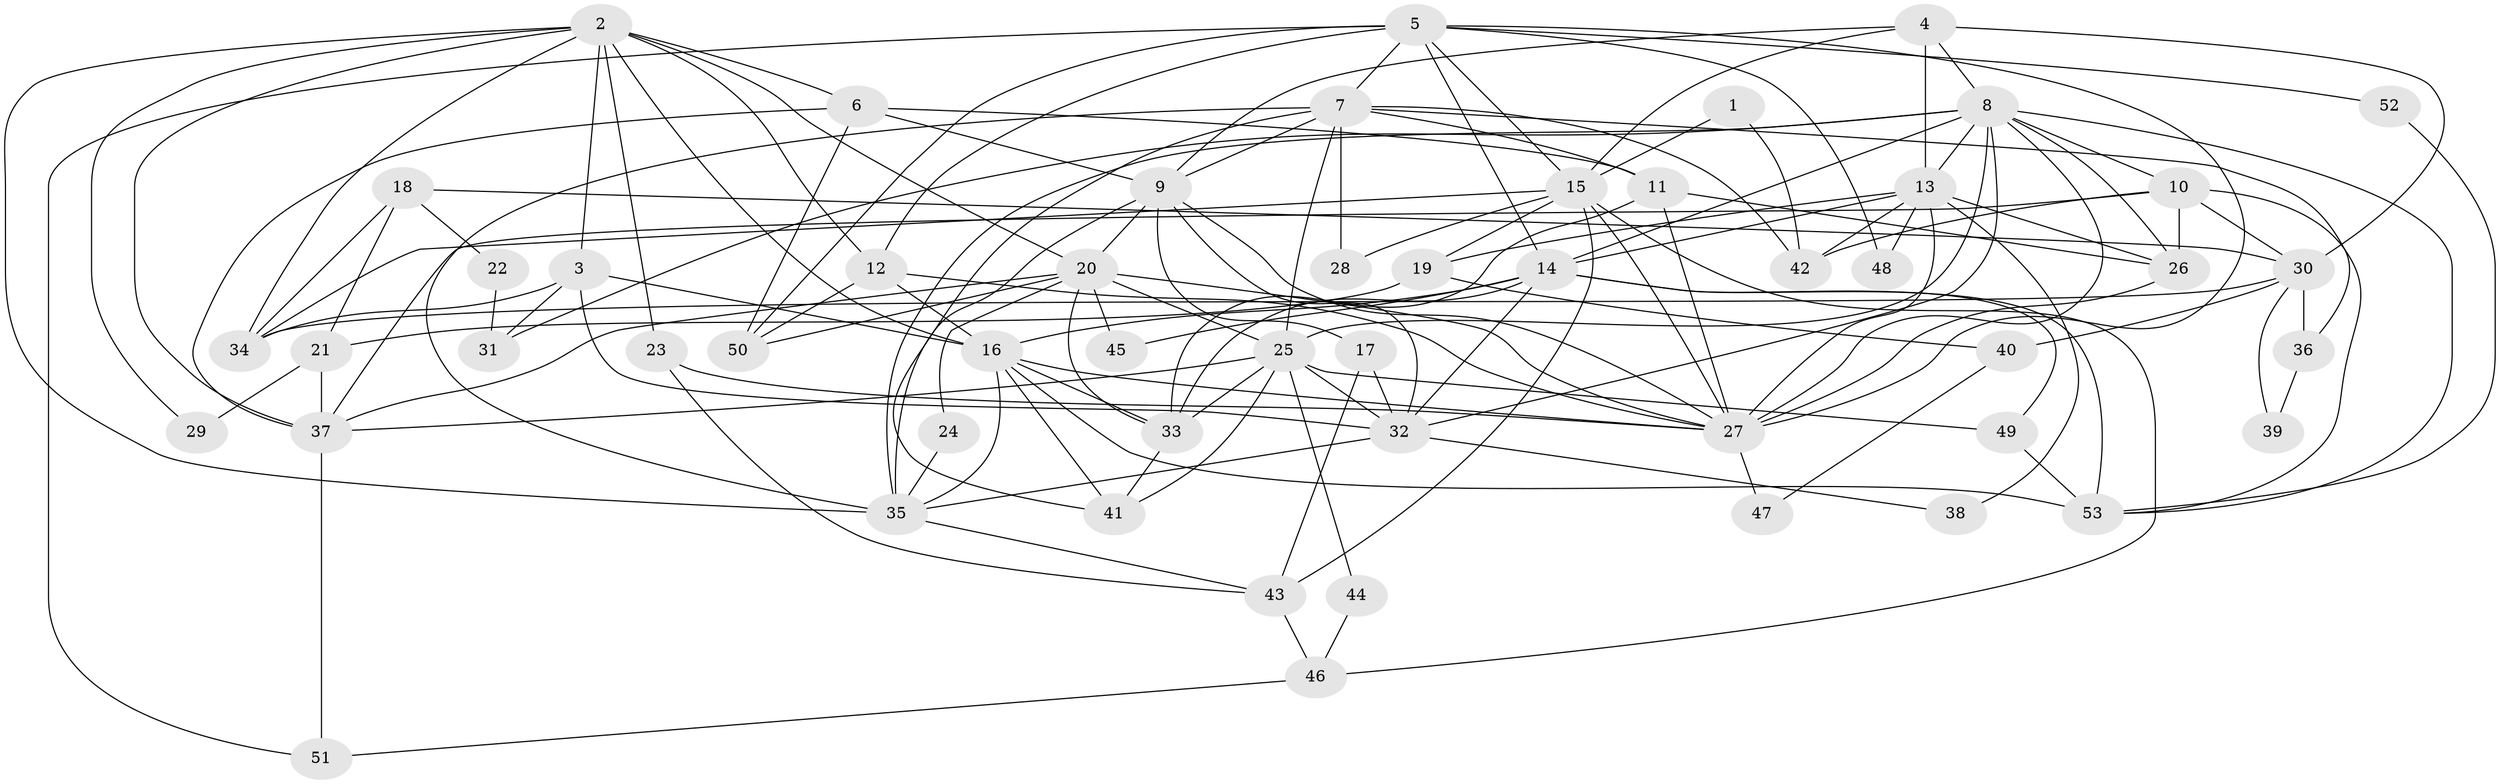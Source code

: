 // original degree distribution, {2: 0.2169811320754717, 5: 0.20754716981132076, 4: 0.20754716981132076, 6: 0.07547169811320754, 3: 0.20754716981132076, 8: 0.02830188679245283, 7: 0.05660377358490566}
// Generated by graph-tools (version 1.1) at 2025/36/03/09/25 02:36:06]
// undirected, 53 vertices, 137 edges
graph export_dot {
graph [start="1"]
  node [color=gray90,style=filled];
  1;
  2;
  3;
  4;
  5;
  6;
  7;
  8;
  9;
  10;
  11;
  12;
  13;
  14;
  15;
  16;
  17;
  18;
  19;
  20;
  21;
  22;
  23;
  24;
  25;
  26;
  27;
  28;
  29;
  30;
  31;
  32;
  33;
  34;
  35;
  36;
  37;
  38;
  39;
  40;
  41;
  42;
  43;
  44;
  45;
  46;
  47;
  48;
  49;
  50;
  51;
  52;
  53;
  1 -- 15 [weight=1.0];
  1 -- 42 [weight=1.0];
  2 -- 3 [weight=2.0];
  2 -- 6 [weight=2.0];
  2 -- 12 [weight=1.0];
  2 -- 16 [weight=2.0];
  2 -- 20 [weight=1.0];
  2 -- 23 [weight=1.0];
  2 -- 29 [weight=1.0];
  2 -- 34 [weight=2.0];
  2 -- 35 [weight=1.0];
  2 -- 37 [weight=1.0];
  3 -- 16 [weight=1.0];
  3 -- 31 [weight=1.0];
  3 -- 32 [weight=1.0];
  3 -- 34 [weight=1.0];
  4 -- 8 [weight=1.0];
  4 -- 9 [weight=1.0];
  4 -- 13 [weight=1.0];
  4 -- 15 [weight=1.0];
  4 -- 30 [weight=1.0];
  5 -- 7 [weight=1.0];
  5 -- 12 [weight=2.0];
  5 -- 14 [weight=1.0];
  5 -- 15 [weight=1.0];
  5 -- 27 [weight=1.0];
  5 -- 48 [weight=1.0];
  5 -- 50 [weight=1.0];
  5 -- 51 [weight=1.0];
  5 -- 52 [weight=1.0];
  6 -- 9 [weight=2.0];
  6 -- 11 [weight=1.0];
  6 -- 37 [weight=1.0];
  6 -- 50 [weight=1.0];
  7 -- 9 [weight=2.0];
  7 -- 11 [weight=1.0];
  7 -- 25 [weight=1.0];
  7 -- 28 [weight=1.0];
  7 -- 35 [weight=1.0];
  7 -- 36 [weight=1.0];
  7 -- 41 [weight=1.0];
  7 -- 42 [weight=2.0];
  8 -- 10 [weight=1.0];
  8 -- 13 [weight=1.0];
  8 -- 14 [weight=1.0];
  8 -- 25 [weight=1.0];
  8 -- 26 [weight=1.0];
  8 -- 27 [weight=1.0];
  8 -- 31 [weight=1.0];
  8 -- 32 [weight=1.0];
  8 -- 35 [weight=1.0];
  8 -- 53 [weight=1.0];
  9 -- 17 [weight=2.0];
  9 -- 20 [weight=1.0];
  9 -- 27 [weight=2.0];
  9 -- 32 [weight=1.0];
  9 -- 35 [weight=1.0];
  10 -- 26 [weight=1.0];
  10 -- 30 [weight=1.0];
  10 -- 37 [weight=1.0];
  10 -- 42 [weight=1.0];
  10 -- 53 [weight=1.0];
  11 -- 26 [weight=1.0];
  11 -- 27 [weight=2.0];
  11 -- 33 [weight=1.0];
  12 -- 16 [weight=2.0];
  12 -- 27 [weight=1.0];
  12 -- 50 [weight=1.0];
  13 -- 14 [weight=1.0];
  13 -- 19 [weight=1.0];
  13 -- 26 [weight=1.0];
  13 -- 27 [weight=2.0];
  13 -- 38 [weight=1.0];
  13 -- 42 [weight=1.0];
  13 -- 48 [weight=1.0];
  14 -- 16 [weight=1.0];
  14 -- 32 [weight=1.0];
  14 -- 33 [weight=1.0];
  14 -- 45 [weight=2.0];
  14 -- 49 [weight=1.0];
  14 -- 53 [weight=1.0];
  15 -- 19 [weight=1.0];
  15 -- 27 [weight=1.0];
  15 -- 28 [weight=1.0];
  15 -- 34 [weight=1.0];
  15 -- 43 [weight=2.0];
  15 -- 46 [weight=1.0];
  16 -- 27 [weight=1.0];
  16 -- 33 [weight=1.0];
  16 -- 35 [weight=1.0];
  16 -- 41 [weight=1.0];
  16 -- 53 [weight=1.0];
  17 -- 32 [weight=1.0];
  17 -- 43 [weight=1.0];
  18 -- 21 [weight=1.0];
  18 -- 22 [weight=1.0];
  18 -- 30 [weight=1.0];
  18 -- 34 [weight=1.0];
  19 -- 21 [weight=1.0];
  19 -- 40 [weight=1.0];
  20 -- 24 [weight=1.0];
  20 -- 25 [weight=1.0];
  20 -- 27 [weight=2.0];
  20 -- 33 [weight=1.0];
  20 -- 37 [weight=1.0];
  20 -- 45 [weight=1.0];
  20 -- 50 [weight=1.0];
  21 -- 29 [weight=1.0];
  21 -- 37 [weight=2.0];
  22 -- 31 [weight=1.0];
  23 -- 27 [weight=1.0];
  23 -- 43 [weight=1.0];
  24 -- 35 [weight=1.0];
  25 -- 32 [weight=1.0];
  25 -- 33 [weight=1.0];
  25 -- 37 [weight=1.0];
  25 -- 41 [weight=1.0];
  25 -- 44 [weight=1.0];
  25 -- 49 [weight=1.0];
  26 -- 27 [weight=1.0];
  27 -- 47 [weight=1.0];
  30 -- 34 [weight=1.0];
  30 -- 36 [weight=1.0];
  30 -- 39 [weight=1.0];
  30 -- 40 [weight=1.0];
  32 -- 35 [weight=1.0];
  32 -- 38 [weight=1.0];
  33 -- 41 [weight=1.0];
  35 -- 43 [weight=1.0];
  36 -- 39 [weight=1.0];
  37 -- 51 [weight=1.0];
  40 -- 47 [weight=1.0];
  43 -- 46 [weight=1.0];
  44 -- 46 [weight=1.0];
  46 -- 51 [weight=1.0];
  49 -- 53 [weight=1.0];
  52 -- 53 [weight=1.0];
}
